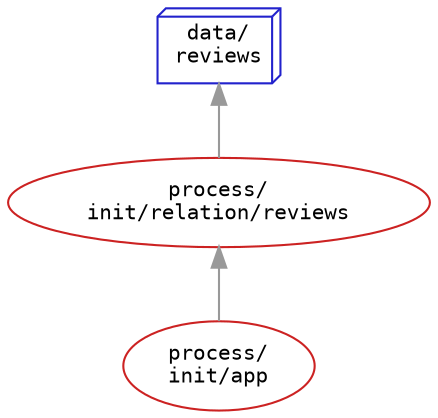 
digraph "movie-review data flow" {
    graph[rankdir=BT  # bottom-to-top drawing (or RL/right-to-left may also make sense)
    ];
    node [shape=box
         ,style=dotted
         ,fontsize=10
         ,fontname="Ubuntu Mono,Envy Code R,Oxygen Mono,Consolas,Menlo,Monaco,Andale Mono"
    ];
    edge [color="#999999"];


"process/
init/app" [shape=ellipse  color="#cc2222" style=solid];

"process/
init/relation/reviews" [shape=ellipse  color="#cc2222" style=solid];

"process/
init/app" -> "process/
init/relation/reviews" [
label=""

];

"data/
reviews" [shape=box3d    color="#2222cc" style=solid];

"process/
init/relation/reviews" -> "data/
reviews" [
label=""

];


}

